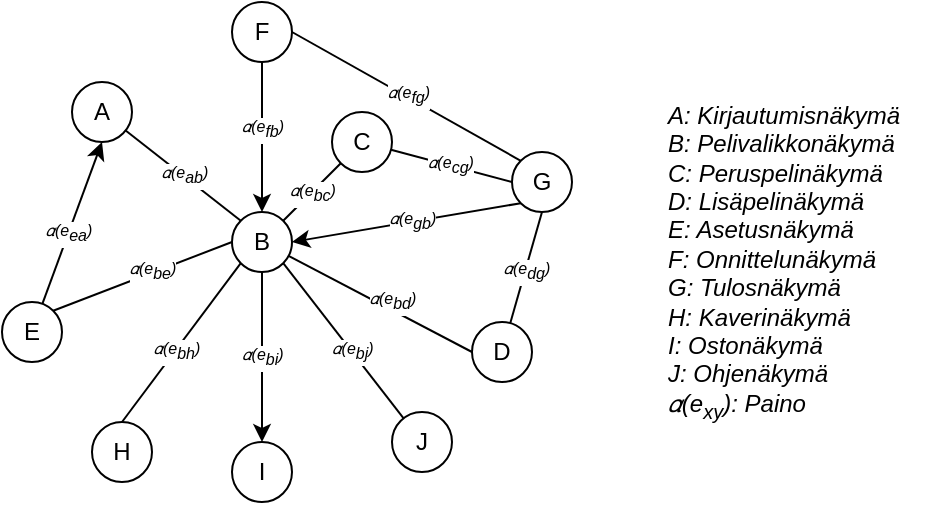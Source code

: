 <mxfile version="12.2.9" type="device" pages="1"><diagram id="XusGLsvrCk0KWc_F-gu2" name="Page-1"><mxGraphModel dx="2308" dy="1297" grid="1" gridSize="10" guides="1" tooltips="1" connect="1" arrows="1" fold="1" page="1" pageScale="1" pageWidth="827" pageHeight="1169" math="0" shadow="0"><root><mxCell id="0"/><mxCell id="1" parent="0"/><mxCell id="veBi4GFpYcADoSZapp2E-12" style="rounded=0;orthogonalLoop=1;jettySize=auto;html=1;endArrow=none;endFill=0;entryX=0;entryY=0;entryDx=0;entryDy=0;" edge="1" parent="1" source="veBi4GFpYcADoSZapp2E-1" target="veBi4GFpYcADoSZapp2E-2"><mxGeometry relative="1" as="geometry"/></mxCell><mxCell id="veBi4GFpYcADoSZapp2E-33" value="𝛼(e&lt;sub style=&quot;font-size: 8px;&quot;&gt;ab&lt;/sub&gt;)" style="text;html=1;align=center;verticalAlign=middle;resizable=0;points=[];;labelBackgroundColor=#ffffff;fontStyle=2;fontSize=8;" vertex="1" connectable="0" parent="veBi4GFpYcADoSZapp2E-12"><mxGeometry x="0.008" relative="1" as="geometry"><mxPoint as="offset"/></mxGeometry></mxCell><mxCell id="veBi4GFpYcADoSZapp2E-1" value="A" style="ellipse;whiteSpace=wrap;html=1;aspect=fixed;" vertex="1" parent="1"><mxGeometry x="130" y="110" width="30" height="30" as="geometry"/></mxCell><mxCell id="veBi4GFpYcADoSZapp2E-13" style="rounded=0;orthogonalLoop=1;jettySize=auto;html=1;entryX=0;entryY=1;entryDx=0;entryDy=0;endArrow=none;endFill=0;exitX=1;exitY=0;exitDx=0;exitDy=0;" edge="1" parent="1" source="veBi4GFpYcADoSZapp2E-2" target="veBi4GFpYcADoSZapp2E-3"><mxGeometry relative="1" as="geometry"/></mxCell><mxCell id="veBi4GFpYcADoSZapp2E-42" value="𝛼(e&lt;sub style=&quot;font-size: 8px;&quot;&gt;bc&lt;/sub&gt;)" style="text;html=1;align=center;verticalAlign=middle;resizable=0;points=[];;labelBackgroundColor=#ffffff;fontStyle=2;fontSize=8;" vertex="1" connectable="0" parent="veBi4GFpYcADoSZapp2E-13"><mxGeometry x="-0.03" relative="1" as="geometry"><mxPoint as="offset"/></mxGeometry></mxCell><mxCell id="veBi4GFpYcADoSZapp2E-14" style="rounded=0;orthogonalLoop=1;jettySize=auto;html=1;entryX=0;entryY=0.5;entryDx=0;entryDy=0;endArrow=none;endFill=0;" edge="1" parent="1" source="veBi4GFpYcADoSZapp2E-2" target="veBi4GFpYcADoSZapp2E-4"><mxGeometry relative="1" as="geometry"/></mxCell><mxCell id="veBi4GFpYcADoSZapp2E-37" value="𝛼(e&lt;sub style=&quot;font-size: 8px;&quot;&gt;bd&lt;/sub&gt;)" style="text;html=1;align=center;verticalAlign=middle;resizable=0;points=[];;labelBackgroundColor=#ffffff;fontStyle=2;fontSize=8;" vertex="1" connectable="0" parent="veBi4GFpYcADoSZapp2E-14"><mxGeometry x="-0.047" relative="1" as="geometry"><mxPoint x="8" as="offset"/></mxGeometry></mxCell><mxCell id="veBi4GFpYcADoSZapp2E-15" style="rounded=0;orthogonalLoop=1;jettySize=auto;html=1;entryX=1;entryY=0;entryDx=0;entryDy=0;endArrow=none;endFill=0;exitX=0;exitY=0.5;exitDx=0;exitDy=0;" edge="1" parent="1" source="veBi4GFpYcADoSZapp2E-2" target="veBi4GFpYcADoSZapp2E-5"><mxGeometry relative="1" as="geometry"/></mxCell><mxCell id="veBi4GFpYcADoSZapp2E-30" value="𝛼(e&lt;sub style=&quot;font-size: 8px;&quot;&gt;be&lt;/sub&gt;)" style="text;html=1;align=center;verticalAlign=middle;resizable=0;points=[];;labelBackgroundColor=#ffffff;fontStyle=2;fontSize=8;" vertex="1" connectable="0" parent="veBi4GFpYcADoSZapp2E-15"><mxGeometry x="0.41" relative="1" as="geometry"><mxPoint x="23" y="-9.5" as="offset"/></mxGeometry></mxCell><mxCell id="veBi4GFpYcADoSZapp2E-16" style="rounded=0;orthogonalLoop=1;jettySize=auto;html=1;entryX=0.5;entryY=0;entryDx=0;entryDy=0;endArrow=none;endFill=0;exitX=0;exitY=1;exitDx=0;exitDy=0;" edge="1" parent="1" source="veBi4GFpYcADoSZapp2E-2" target="veBi4GFpYcADoSZapp2E-8"><mxGeometry relative="1" as="geometry"/></mxCell><mxCell id="veBi4GFpYcADoSZapp2E-31" value="𝛼(e&lt;sub style=&quot;font-size: 8px;&quot;&gt;bh&lt;/sub&gt;)" style="text;html=1;align=center;verticalAlign=middle;resizable=0;points=[];;labelBackgroundColor=#ffffff;fontStyle=2;fontSize=8;" vertex="1" connectable="0" parent="veBi4GFpYcADoSZapp2E-16"><mxGeometry x="0.105" relative="1" as="geometry"><mxPoint as="offset"/></mxGeometry></mxCell><mxCell id="veBi4GFpYcADoSZapp2E-20" style="rounded=0;orthogonalLoop=1;jettySize=auto;html=1;exitX=0.5;exitY=1;exitDx=0;exitDy=0;entryX=0.5;entryY=0;entryDx=0;entryDy=0;endArrow=classic;endFill=1;startArrow=none;startFill=0;" edge="1" parent="1" source="veBi4GFpYcADoSZapp2E-2" target="veBi4GFpYcADoSZapp2E-9"><mxGeometry relative="1" as="geometry"/></mxCell><mxCell id="veBi4GFpYcADoSZapp2E-35" value="𝛼(e&lt;sub style=&quot;font-size: 8px;&quot;&gt;bi&lt;/sub&gt;)" style="text;html=1;align=center;verticalAlign=middle;resizable=0;points=[];;labelBackgroundColor=#ffffff;fontStyle=2;fontSize=8;" vertex="1" connectable="0" parent="veBi4GFpYcADoSZapp2E-20"><mxGeometry x="-0.169" relative="1" as="geometry"><mxPoint y="7.5" as="offset"/></mxGeometry></mxCell><mxCell id="veBi4GFpYcADoSZapp2E-21" style="rounded=0;orthogonalLoop=1;jettySize=auto;html=1;exitX=1;exitY=1;exitDx=0;exitDy=0;endArrow=none;endFill=0;" edge="1" parent="1" source="veBi4GFpYcADoSZapp2E-2" target="veBi4GFpYcADoSZapp2E-10"><mxGeometry relative="1" as="geometry"/></mxCell><mxCell id="veBi4GFpYcADoSZapp2E-36" value="𝛼(e&lt;sub style=&quot;font-size: 8px;&quot;&gt;bj&lt;/sub&gt;)" style="text;html=1;align=center;verticalAlign=middle;resizable=0;points=[];;labelBackgroundColor=#ffffff;fontStyle=2;fontSize=8;" vertex="1" connectable="0" parent="veBi4GFpYcADoSZapp2E-21"><mxGeometry x="-0.035" relative="1" as="geometry"><mxPoint x="5.5" y="7" as="offset"/></mxGeometry></mxCell><mxCell id="veBi4GFpYcADoSZapp2E-2" value="B" style="ellipse;whiteSpace=wrap;html=1;aspect=fixed;" vertex="1" parent="1"><mxGeometry x="210" y="175" width="30" height="30" as="geometry"/></mxCell><mxCell id="veBi4GFpYcADoSZapp2E-17" style="rounded=0;orthogonalLoop=1;jettySize=auto;html=1;entryX=0;entryY=0.5;entryDx=0;entryDy=0;endArrow=none;endFill=0;" edge="1" parent="1" source="veBi4GFpYcADoSZapp2E-3" target="veBi4GFpYcADoSZapp2E-7"><mxGeometry relative="1" as="geometry"/></mxCell><mxCell id="veBi4GFpYcADoSZapp2E-41" value="𝛼(e&lt;sub style=&quot;font-size: 8px;&quot;&gt;cg&lt;/sub&gt;)" style="text;html=1;align=center;verticalAlign=middle;resizable=0;points=[];;labelBackgroundColor=#ffffff;fontStyle=2;fontSize=8;" vertex="1" connectable="0" parent="veBi4GFpYcADoSZapp2E-17"><mxGeometry x="-0.041" relative="1" as="geometry"><mxPoint as="offset"/></mxGeometry></mxCell><mxCell id="veBi4GFpYcADoSZapp2E-3" value="C" style="ellipse;whiteSpace=wrap;html=1;aspect=fixed;" vertex="1" parent="1"><mxGeometry x="260" y="125" width="30" height="30" as="geometry"/></mxCell><mxCell id="veBi4GFpYcADoSZapp2E-18" style="rounded=0;orthogonalLoop=1;jettySize=auto;html=1;entryX=0.5;entryY=1;entryDx=0;entryDy=0;endArrow=none;endFill=0;" edge="1" parent="1" source="veBi4GFpYcADoSZapp2E-4" target="veBi4GFpYcADoSZapp2E-7"><mxGeometry relative="1" as="geometry"/></mxCell><mxCell id="veBi4GFpYcADoSZapp2E-39" value="𝛼(e&lt;sub style=&quot;font-size: 8px;&quot;&gt;dg&lt;/sub&gt;)" style="text;html=1;align=center;verticalAlign=middle;resizable=0;points=[];;labelBackgroundColor=#ffffff;fontStyle=2;fontSize=8;" vertex="1" connectable="0" parent="veBi4GFpYcADoSZapp2E-18"><mxGeometry x="-0.065" relative="1" as="geometry"><mxPoint as="offset"/></mxGeometry></mxCell><mxCell id="veBi4GFpYcADoSZapp2E-4" value="D" style="ellipse;whiteSpace=wrap;html=1;aspect=fixed;" vertex="1" parent="1"><mxGeometry x="330" y="230" width="30" height="30" as="geometry"/></mxCell><mxCell id="veBi4GFpYcADoSZapp2E-25" style="edgeStyle=none;rounded=0;orthogonalLoop=1;jettySize=auto;html=1;entryX=0.5;entryY=1;entryDx=0;entryDy=0;startArrow=none;startFill=0;endArrow=classic;endFill=1;" edge="1" parent="1" source="veBi4GFpYcADoSZapp2E-5" target="veBi4GFpYcADoSZapp2E-1"><mxGeometry relative="1" as="geometry"/></mxCell><mxCell id="veBi4GFpYcADoSZapp2E-34" value="&lt;i style=&quot;font-size: 8px;&quot;&gt;𝛼(e&lt;sub style=&quot;font-size: 8px;&quot;&gt;ea&lt;/sub&gt;)&lt;/i&gt;" style="text;html=1;align=center;verticalAlign=middle;resizable=0;points=[];;labelBackgroundColor=#ffffff;fontSize=8;" vertex="1" connectable="0" parent="veBi4GFpYcADoSZapp2E-25"><mxGeometry x="-0.133" relative="1" as="geometry"><mxPoint as="offset"/></mxGeometry></mxCell><mxCell id="veBi4GFpYcADoSZapp2E-5" value="E" style="ellipse;whiteSpace=wrap;html=1;aspect=fixed;" vertex="1" parent="1"><mxGeometry x="95" y="220" width="30" height="30" as="geometry"/></mxCell><mxCell id="veBi4GFpYcADoSZapp2E-22" style="rounded=0;orthogonalLoop=1;jettySize=auto;html=1;entryX=0.5;entryY=0;entryDx=0;entryDy=0;endArrow=classic;endFill=1;startArrow=none;startFill=0;" edge="1" parent="1" source="veBi4GFpYcADoSZapp2E-6" target="veBi4GFpYcADoSZapp2E-2"><mxGeometry relative="1" as="geometry"/></mxCell><mxCell id="veBi4GFpYcADoSZapp2E-43" value="𝛼(e&lt;sub style=&quot;font-size: 8px;&quot;&gt;fb&lt;/sub&gt;)" style="text;html=1;align=center;verticalAlign=middle;resizable=0;points=[];;labelBackgroundColor=#ffffff;fontStyle=2;fontSize=8;" vertex="1" connectable="0" parent="veBi4GFpYcADoSZapp2E-22"><mxGeometry x="-0.095" relative="1" as="geometry"><mxPoint as="offset"/></mxGeometry></mxCell><mxCell id="veBi4GFpYcADoSZapp2E-6" value="F" style="ellipse;whiteSpace=wrap;html=1;aspect=fixed;" vertex="1" parent="1"><mxGeometry x="210" y="70" width="30" height="30" as="geometry"/></mxCell><mxCell id="veBi4GFpYcADoSZapp2E-19" style="rounded=0;orthogonalLoop=1;jettySize=auto;html=1;entryX=1;entryY=0.5;entryDx=0;entryDy=0;endArrow=none;endFill=0;exitX=0;exitY=0;exitDx=0;exitDy=0;" edge="1" parent="1" source="veBi4GFpYcADoSZapp2E-7" target="veBi4GFpYcADoSZapp2E-6"><mxGeometry relative="1" as="geometry"/></mxCell><mxCell id="veBi4GFpYcADoSZapp2E-44" value="𝛼(e&lt;sub style=&quot;font-size: 8px;&quot;&gt;fg&lt;/sub&gt;)" style="text;html=1;align=center;verticalAlign=middle;resizable=0;points=[];;labelBackgroundColor=#ffffff;fontStyle=2;fontSize=8;" vertex="1" connectable="0" parent="veBi4GFpYcADoSZapp2E-19"><mxGeometry x="-0.003" y="-1" relative="1" as="geometry"><mxPoint as="offset"/></mxGeometry></mxCell><mxCell id="veBi4GFpYcADoSZapp2E-23" style="rounded=0;orthogonalLoop=1;jettySize=auto;html=1;entryX=1;entryY=0.5;entryDx=0;entryDy=0;endArrow=classic;endFill=1;exitX=0;exitY=1;exitDx=0;exitDy=0;" edge="1" parent="1" source="veBi4GFpYcADoSZapp2E-7" target="veBi4GFpYcADoSZapp2E-2"><mxGeometry relative="1" as="geometry"/></mxCell><mxCell id="veBi4GFpYcADoSZapp2E-38" value="𝛼(e&lt;sub style=&quot;font-size: 8px;&quot;&gt;gb&lt;/sub&gt;)" style="text;html=1;align=center;verticalAlign=middle;resizable=0;points=[];;labelBackgroundColor=#ffffff;fontStyle=2;fontSize=8;" vertex="1" connectable="0" parent="veBi4GFpYcADoSZapp2E-23"><mxGeometry x="-0.048" relative="1" as="geometry"><mxPoint as="offset"/></mxGeometry></mxCell><mxCell id="veBi4GFpYcADoSZapp2E-7" value="G" style="ellipse;whiteSpace=wrap;html=1;aspect=fixed;" vertex="1" parent="1"><mxGeometry x="350" y="145" width="30" height="30" as="geometry"/></mxCell><mxCell id="veBi4GFpYcADoSZapp2E-8" value="H" style="ellipse;whiteSpace=wrap;html=1;aspect=fixed;" vertex="1" parent="1"><mxGeometry x="140" y="280" width="30" height="30" as="geometry"/></mxCell><mxCell id="veBi4GFpYcADoSZapp2E-9" value="I" style="ellipse;whiteSpace=wrap;html=1;aspect=fixed;" vertex="1" parent="1"><mxGeometry x="210" y="290" width="30" height="30" as="geometry"/></mxCell><mxCell id="veBi4GFpYcADoSZapp2E-10" value="J" style="ellipse;whiteSpace=wrap;html=1;aspect=fixed;" vertex="1" parent="1"><mxGeometry x="290" y="275" width="30" height="30" as="geometry"/></mxCell><mxCell id="veBi4GFpYcADoSZapp2E-11" value="&lt;div align=&quot;left&quot;&gt;&lt;i&gt;A: Kirjautumisnäkymä&lt;br&gt;&lt;/i&gt;&lt;/div&gt;&lt;div align=&quot;left&quot;&gt;&lt;i&gt;B: Pelivalikkonäkymä&lt;br&gt;&lt;/i&gt;&lt;/div&gt;&lt;div align=&quot;left&quot;&gt;&lt;i&gt;C: Peruspelinäkymä&lt;br&gt;&lt;/i&gt;&lt;/div&gt;&lt;div align=&quot;left&quot;&gt;&lt;i&gt;D: Lisäpelinäkymä&lt;br&gt;&lt;/i&gt;&lt;/div&gt;&lt;div align=&quot;left&quot;&gt;&lt;i&gt;E: Asetusnäkymä&lt;/i&gt;&lt;/div&gt;&lt;div align=&quot;left&quot;&gt;&lt;i&gt;F: Onnittelunäkymä&lt;br&gt;&lt;/i&gt;&lt;/div&gt;&lt;div align=&quot;left&quot;&gt;&lt;i&gt;G: Tulosnäkymä&lt;br&gt;&lt;/i&gt;&lt;/div&gt;&lt;div align=&quot;left&quot;&gt;&lt;i&gt;H: Kaverinäkymä&lt;br&gt;&lt;/i&gt;&lt;/div&gt;&lt;div align=&quot;left&quot;&gt;&lt;i&gt;I: Ostonäkymä&lt;br&gt;&lt;/i&gt;&lt;/div&gt;&lt;div align=&quot;left&quot;&gt;&lt;i&gt;J: Ohjenäkymä&lt;/i&gt;&lt;/div&gt;&lt;div align=&quot;left&quot;&gt;&lt;i&gt;𝛼(e&lt;sub&gt;xy&lt;/sub&gt;): Paino&lt;br&gt;&lt;/i&gt;&lt;/div&gt;" style="rounded=0;whiteSpace=wrap;html=1;align=left;labelBorderColor=none;spacingLeft=2;spacingBottom=2;spacingRight=2;spacingTop=2;spacing=6;fillColor=none;strokeColor=none;" vertex="1" parent="1"><mxGeometry x="420" y="105" width="140" height="190" as="geometry"/></mxCell></root></mxGraphModel></diagram></mxfile>